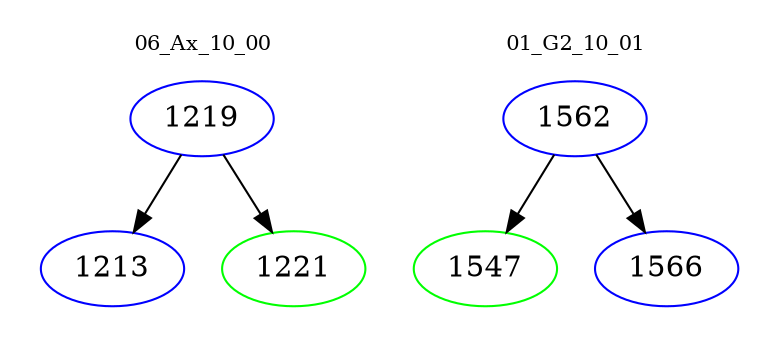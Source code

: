 digraph{
subgraph cluster_0 {
color = white
label = "06_Ax_10_00";
fontsize=10;
T0_1219 [label="1219", color="blue"]
T0_1219 -> T0_1213 [color="black"]
T0_1213 [label="1213", color="blue"]
T0_1219 -> T0_1221 [color="black"]
T0_1221 [label="1221", color="green"]
}
subgraph cluster_1 {
color = white
label = "01_G2_10_01";
fontsize=10;
T1_1562 [label="1562", color="blue"]
T1_1562 -> T1_1547 [color="black"]
T1_1547 [label="1547", color="green"]
T1_1562 -> T1_1566 [color="black"]
T1_1566 [label="1566", color="blue"]
}
}

